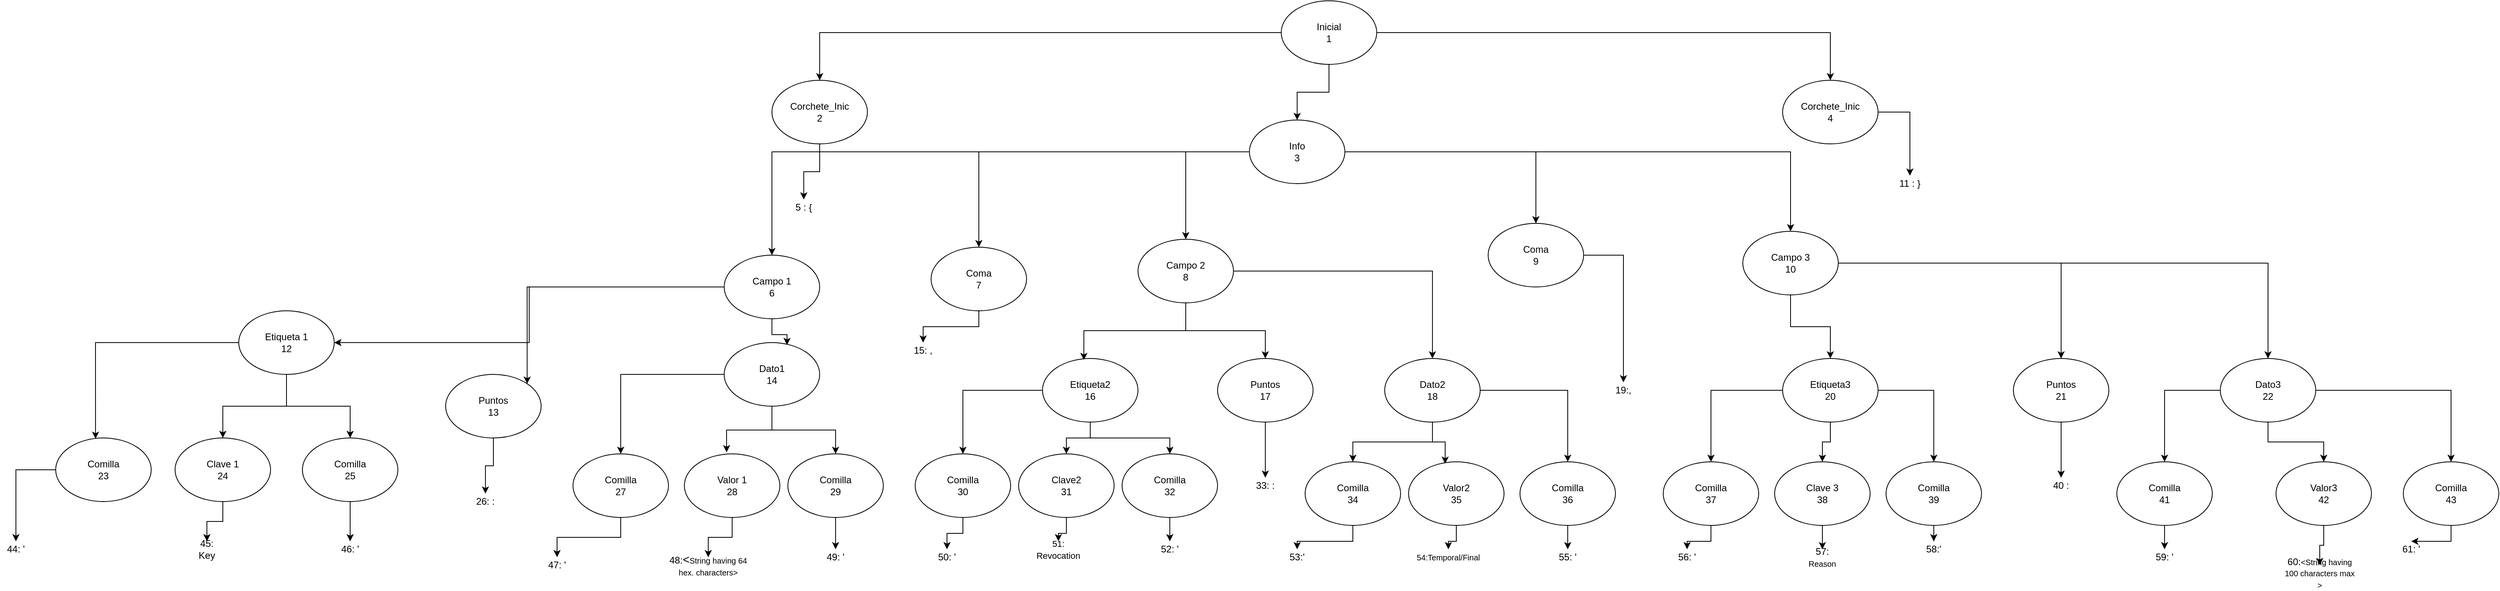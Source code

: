 <mxfile version="14.6.13" type="google"><diagram id="5F-7o-UAo2c7n0qGdntO" name="Page-1"><mxGraphModel dx="2708" dy="482" grid="1" gridSize="10" guides="1" tooltips="1" connect="1" arrows="1" fold="1" page="1" pageScale="1" pageWidth="1600" pageHeight="900" math="0" shadow="0"><root><mxCell id="0"/><mxCell id="1" parent="0"/><mxCell id="mM92qSFihAeN__zOsAZs-2" style="edgeStyle=orthogonalEdgeStyle;rounded=0;orthogonalLoop=1;jettySize=auto;html=1;" edge="1" parent="1" source="mM92qSFihAeN__zOsAZs-1" target="mM92qSFihAeN__zOsAZs-3"><mxGeometry relative="1" as="geometry"><mxPoint x="150" y="150" as="targetPoint"/></mxGeometry></mxCell><mxCell id="mM92qSFihAeN__zOsAZs-4" style="edgeStyle=orthogonalEdgeStyle;rounded=0;orthogonalLoop=1;jettySize=auto;html=1;" edge="1" parent="1" source="mM92qSFihAeN__zOsAZs-1" target="mM92qSFihAeN__zOsAZs-5"><mxGeometry relative="1" as="geometry"><mxPoint x="440" y="180" as="targetPoint"/></mxGeometry></mxCell><mxCell id="mM92qSFihAeN__zOsAZs-7" style="edgeStyle=orthogonalEdgeStyle;rounded=0;orthogonalLoop=1;jettySize=auto;html=1;entryX=0.5;entryY=0;entryDx=0;entryDy=0;" edge="1" parent="1" source="mM92qSFihAeN__zOsAZs-1" target="mM92qSFihAeN__zOsAZs-6"><mxGeometry relative="1" as="geometry"/></mxCell><mxCell id="mM92qSFihAeN__zOsAZs-1" value="Inicial&lt;br&gt;1" style="ellipse;whiteSpace=wrap;html=1;" vertex="1" parent="1"><mxGeometry x="430" y="40" width="120" height="80" as="geometry"/></mxCell><mxCell id="mM92qSFihAeN__zOsAZs-8" style="edgeStyle=orthogonalEdgeStyle;rounded=0;orthogonalLoop=1;jettySize=auto;html=1;" edge="1" parent="1" source="mM92qSFihAeN__zOsAZs-3" target="mM92qSFihAeN__zOsAZs-9"><mxGeometry relative="1" as="geometry"><mxPoint x="-30" y="300" as="targetPoint"/></mxGeometry></mxCell><mxCell id="mM92qSFihAeN__zOsAZs-3" value="Corchete_Inic&lt;br&gt;2" style="ellipse;whiteSpace=wrap;html=1;" vertex="1" parent="1"><mxGeometry x="-210" y="140" width="120" height="80" as="geometry"/></mxCell><mxCell id="mM92qSFihAeN__zOsAZs-21" style="edgeStyle=orthogonalEdgeStyle;rounded=0;orthogonalLoop=1;jettySize=auto;html=1;entryX=0.5;entryY=0;entryDx=0;entryDy=0;" edge="1" parent="1" source="mM92qSFihAeN__zOsAZs-5" target="mM92qSFihAeN__zOsAZs-16"><mxGeometry relative="1" as="geometry"/></mxCell><mxCell id="mM92qSFihAeN__zOsAZs-22" style="edgeStyle=orthogonalEdgeStyle;rounded=0;orthogonalLoop=1;jettySize=auto;html=1;entryX=0.5;entryY=0;entryDx=0;entryDy=0;" edge="1" parent="1" source="mM92qSFihAeN__zOsAZs-5" target="mM92qSFihAeN__zOsAZs-17"><mxGeometry relative="1" as="geometry"/></mxCell><mxCell id="mM92qSFihAeN__zOsAZs-23" style="edgeStyle=orthogonalEdgeStyle;rounded=0;orthogonalLoop=1;jettySize=auto;html=1;entryX=0.5;entryY=0;entryDx=0;entryDy=0;" edge="1" parent="1" source="mM92qSFihAeN__zOsAZs-5" target="mM92qSFihAeN__zOsAZs-18"><mxGeometry relative="1" as="geometry"/></mxCell><mxCell id="mM92qSFihAeN__zOsAZs-24" style="edgeStyle=orthogonalEdgeStyle;rounded=0;orthogonalLoop=1;jettySize=auto;html=1;entryX=0.5;entryY=0;entryDx=0;entryDy=0;" edge="1" parent="1" source="mM92qSFihAeN__zOsAZs-5" target="mM92qSFihAeN__zOsAZs-19"><mxGeometry relative="1" as="geometry"/></mxCell><mxCell id="mM92qSFihAeN__zOsAZs-25" style="edgeStyle=orthogonalEdgeStyle;rounded=0;orthogonalLoop=1;jettySize=auto;html=1;" edge="1" parent="1" source="mM92qSFihAeN__zOsAZs-5" target="mM92qSFihAeN__zOsAZs-20"><mxGeometry relative="1" as="geometry"/></mxCell><mxCell id="mM92qSFihAeN__zOsAZs-5" value="Info&lt;br&gt;3" style="ellipse;whiteSpace=wrap;html=1;" vertex="1" parent="1"><mxGeometry x="390" y="190" width="120" height="80" as="geometry"/></mxCell><mxCell id="mM92qSFihAeN__zOsAZs-12" style="edgeStyle=orthogonalEdgeStyle;rounded=0;orthogonalLoop=1;jettySize=auto;html=1;" edge="1" parent="1" source="mM92qSFihAeN__zOsAZs-6" target="mM92qSFihAeN__zOsAZs-13"><mxGeometry relative="1" as="geometry"><mxPoint x="820" y="280" as="targetPoint"/></mxGeometry></mxCell><mxCell id="mM92qSFihAeN__zOsAZs-6" value="Corchete_Inic&lt;br&gt;4" style="ellipse;whiteSpace=wrap;html=1;" vertex="1" parent="1"><mxGeometry x="1060" y="140" width="120" height="80" as="geometry"/></mxCell><mxCell id="mM92qSFihAeN__zOsAZs-9" value="5 : {" style="text;html=1;strokeColor=none;fillColor=none;align=center;verticalAlign=middle;whiteSpace=wrap;rounded=0;" vertex="1" parent="1"><mxGeometry x="-190" y="290" width="40" height="20" as="geometry"/></mxCell><mxCell id="mM92qSFihAeN__zOsAZs-13" value="11 : }" style="text;html=1;strokeColor=none;fillColor=none;align=center;verticalAlign=middle;whiteSpace=wrap;rounded=0;" vertex="1" parent="1"><mxGeometry x="1200" y="260" width="40" height="20" as="geometry"/></mxCell><mxCell id="mM92qSFihAeN__zOsAZs-30" style="edgeStyle=orthogonalEdgeStyle;rounded=0;orthogonalLoop=1;jettySize=auto;html=1;" edge="1" parent="1" source="mM92qSFihAeN__zOsAZs-16" target="mM92qSFihAeN__zOsAZs-28"><mxGeometry relative="1" as="geometry"/></mxCell><mxCell id="mM92qSFihAeN__zOsAZs-31" style="edgeStyle=orthogonalEdgeStyle;rounded=0;orthogonalLoop=1;jettySize=auto;html=1;entryX=1;entryY=0;entryDx=0;entryDy=0;" edge="1" parent="1" source="mM92qSFihAeN__zOsAZs-16" target="mM92qSFihAeN__zOsAZs-29"><mxGeometry relative="1" as="geometry"/></mxCell><mxCell id="mM92qSFihAeN__zOsAZs-33" style="edgeStyle=orthogonalEdgeStyle;rounded=0;orthogonalLoop=1;jettySize=auto;html=1;entryX=0.658;entryY=0.038;entryDx=0;entryDy=0;entryPerimeter=0;" edge="1" parent="1" source="mM92qSFihAeN__zOsAZs-16" target="mM92qSFihAeN__zOsAZs-32"><mxGeometry relative="1" as="geometry"/></mxCell><mxCell id="mM92qSFihAeN__zOsAZs-16" value="Campo 1&lt;br&gt;6" style="ellipse;whiteSpace=wrap;html=1;" vertex="1" parent="1"><mxGeometry x="-270" y="360" width="120" height="80" as="geometry"/></mxCell><mxCell id="mM92qSFihAeN__zOsAZs-34" style="edgeStyle=orthogonalEdgeStyle;rounded=0;orthogonalLoop=1;jettySize=auto;html=1;" edge="1" parent="1" source="mM92qSFihAeN__zOsAZs-17" target="mM92qSFihAeN__zOsAZs-35"><mxGeometry relative="1" as="geometry"><mxPoint x="220" y="480" as="targetPoint"/></mxGeometry></mxCell><mxCell id="mM92qSFihAeN__zOsAZs-17" value="Coma&lt;br&gt;7" style="ellipse;whiteSpace=wrap;html=1;" vertex="1" parent="1"><mxGeometry x="-10" y="350" width="120" height="80" as="geometry"/></mxCell><mxCell id="mM92qSFihAeN__zOsAZs-38" style="edgeStyle=orthogonalEdgeStyle;rounded=0;orthogonalLoop=1;jettySize=auto;html=1;entryX=0.433;entryY=0.025;entryDx=0;entryDy=0;entryPerimeter=0;" edge="1" parent="1" source="mM92qSFihAeN__zOsAZs-18" target="mM92qSFihAeN__zOsAZs-36"><mxGeometry relative="1" as="geometry"/></mxCell><mxCell id="mM92qSFihAeN__zOsAZs-40" style="edgeStyle=orthogonalEdgeStyle;rounded=0;orthogonalLoop=1;jettySize=auto;html=1;entryX=0.5;entryY=0;entryDx=0;entryDy=0;" edge="1" parent="1" source="mM92qSFihAeN__zOsAZs-18" target="mM92qSFihAeN__zOsAZs-39"><mxGeometry relative="1" as="geometry"/></mxCell><mxCell id="mM92qSFihAeN__zOsAZs-43" style="edgeStyle=orthogonalEdgeStyle;rounded=0;orthogonalLoop=1;jettySize=auto;html=1;entryX=0.5;entryY=0;entryDx=0;entryDy=0;" edge="1" parent="1" source="mM92qSFihAeN__zOsAZs-18" target="mM92qSFihAeN__zOsAZs-42"><mxGeometry relative="1" as="geometry"/></mxCell><mxCell id="mM92qSFihAeN__zOsAZs-18" value="Campo 2&lt;br&gt;8" style="ellipse;whiteSpace=wrap;html=1;" vertex="1" parent="1"><mxGeometry x="250" y="340" width="120" height="80" as="geometry"/></mxCell><mxCell id="mM92qSFihAeN__zOsAZs-44" style="edgeStyle=orthogonalEdgeStyle;rounded=0;orthogonalLoop=1;jettySize=auto;html=1;" edge="1" parent="1" source="mM92qSFihAeN__zOsAZs-19" target="mM92qSFihAeN__zOsAZs-45"><mxGeometry relative="1" as="geometry"><mxPoint x="640" y="480" as="targetPoint"/></mxGeometry></mxCell><mxCell id="mM92qSFihAeN__zOsAZs-19" value="Coma&lt;br&gt;9" style="ellipse;whiteSpace=wrap;html=1;" vertex="1" parent="1"><mxGeometry x="690" y="320" width="120" height="80" as="geometry"/></mxCell><mxCell id="mM92qSFihAeN__zOsAZs-48" style="edgeStyle=orthogonalEdgeStyle;rounded=0;orthogonalLoop=1;jettySize=auto;html=1;" edge="1" parent="1" source="mM92qSFihAeN__zOsAZs-20" target="mM92qSFihAeN__zOsAZs-47"><mxGeometry relative="1" as="geometry"/></mxCell><mxCell id="mM92qSFihAeN__zOsAZs-53" style="edgeStyle=orthogonalEdgeStyle;rounded=0;orthogonalLoop=1;jettySize=auto;html=1;" edge="1" parent="1" source="mM92qSFihAeN__zOsAZs-20" target="mM92qSFihAeN__zOsAZs-50"><mxGeometry relative="1" as="geometry"/></mxCell><mxCell id="mM92qSFihAeN__zOsAZs-54" style="edgeStyle=orthogonalEdgeStyle;rounded=0;orthogonalLoop=1;jettySize=auto;html=1;" edge="1" parent="1" source="mM92qSFihAeN__zOsAZs-20" target="mM92qSFihAeN__zOsAZs-52"><mxGeometry relative="1" as="geometry"/></mxCell><mxCell id="mM92qSFihAeN__zOsAZs-20" value="Campo 3&lt;br&gt;10" style="ellipse;whiteSpace=wrap;html=1;" vertex="1" parent="1"><mxGeometry x="1010" y="330" width="120" height="80" as="geometry"/></mxCell><mxCell id="mM92qSFihAeN__zOsAZs-61" style="edgeStyle=orthogonalEdgeStyle;rounded=0;orthogonalLoop=1;jettySize=auto;html=1;entryX=0.417;entryY=0.013;entryDx=0;entryDy=0;entryPerimeter=0;" edge="1" parent="1" source="mM92qSFihAeN__zOsAZs-28" target="mM92qSFihAeN__zOsAZs-58"><mxGeometry relative="1" as="geometry"/></mxCell><mxCell id="mM92qSFihAeN__zOsAZs-62" style="edgeStyle=orthogonalEdgeStyle;rounded=0;orthogonalLoop=1;jettySize=auto;html=1;entryX=0.5;entryY=0;entryDx=0;entryDy=0;" edge="1" parent="1" source="mM92qSFihAeN__zOsAZs-28" target="mM92qSFihAeN__zOsAZs-59"><mxGeometry relative="1" as="geometry"/></mxCell><mxCell id="mM92qSFihAeN__zOsAZs-63" style="edgeStyle=orthogonalEdgeStyle;rounded=0;orthogonalLoop=1;jettySize=auto;html=1;" edge="1" parent="1" source="mM92qSFihAeN__zOsAZs-28" target="mM92qSFihAeN__zOsAZs-60"><mxGeometry relative="1" as="geometry"/></mxCell><mxCell id="mM92qSFihAeN__zOsAZs-28" value="Etiqueta 1&lt;br&gt;12" style="ellipse;whiteSpace=wrap;html=1;" vertex="1" parent="1"><mxGeometry x="-880" y="430" width="120" height="80" as="geometry"/></mxCell><mxCell id="mM92qSFihAeN__zOsAZs-64" style="edgeStyle=orthogonalEdgeStyle;rounded=0;orthogonalLoop=1;jettySize=auto;html=1;" edge="1" parent="1" source="mM92qSFihAeN__zOsAZs-29" target="mM92qSFihAeN__zOsAZs-65"><mxGeometry relative="1" as="geometry"><mxPoint x="-350" y="620" as="targetPoint"/></mxGeometry></mxCell><mxCell id="mM92qSFihAeN__zOsAZs-29" value="Puntos&lt;br&gt;13" style="ellipse;whiteSpace=wrap;html=1;" vertex="1" parent="1"><mxGeometry x="-620" y="510" width="120" height="80" as="geometry"/></mxCell><mxCell id="mM92qSFihAeN__zOsAZs-73" style="edgeStyle=orthogonalEdgeStyle;rounded=0;orthogonalLoop=1;jettySize=auto;html=1;entryX=0.5;entryY=0;entryDx=0;entryDy=0;" edge="1" parent="1" source="mM92qSFihAeN__zOsAZs-32" target="mM92qSFihAeN__zOsAZs-70"><mxGeometry relative="1" as="geometry"/></mxCell><mxCell id="mM92qSFihAeN__zOsAZs-74" style="edgeStyle=orthogonalEdgeStyle;rounded=0;orthogonalLoop=1;jettySize=auto;html=1;entryX=0.442;entryY=-0.025;entryDx=0;entryDy=0;entryPerimeter=0;" edge="1" parent="1" source="mM92qSFihAeN__zOsAZs-32" target="mM92qSFihAeN__zOsAZs-72"><mxGeometry relative="1" as="geometry"/></mxCell><mxCell id="mM92qSFihAeN__zOsAZs-75" style="edgeStyle=orthogonalEdgeStyle;rounded=0;orthogonalLoop=1;jettySize=auto;html=1;" edge="1" parent="1" source="mM92qSFihAeN__zOsAZs-32" target="mM92qSFihAeN__zOsAZs-71"><mxGeometry relative="1" as="geometry"/></mxCell><mxCell id="mM92qSFihAeN__zOsAZs-32" value="Dato1&lt;br&gt;14" style="ellipse;whiteSpace=wrap;html=1;" vertex="1" parent="1"><mxGeometry x="-270" y="470" width="120" height="80" as="geometry"/></mxCell><mxCell id="mM92qSFihAeN__zOsAZs-35" value="15: ," style="text;html=1;strokeColor=none;fillColor=none;align=center;verticalAlign=middle;whiteSpace=wrap;rounded=0;" vertex="1" parent="1"><mxGeometry x="-40" y="470" width="40" height="20" as="geometry"/></mxCell><mxCell id="mM92qSFihAeN__zOsAZs-80" style="edgeStyle=orthogonalEdgeStyle;rounded=0;orthogonalLoop=1;jettySize=auto;html=1;" edge="1" parent="1" source="mM92qSFihAeN__zOsAZs-36" target="mM92qSFihAeN__zOsAZs-79"><mxGeometry relative="1" as="geometry"/></mxCell><mxCell id="mM92qSFihAeN__zOsAZs-81" style="edgeStyle=orthogonalEdgeStyle;rounded=0;orthogonalLoop=1;jettySize=auto;html=1;" edge="1" parent="1" source="mM92qSFihAeN__zOsAZs-36" target="mM92qSFihAeN__zOsAZs-78"><mxGeometry relative="1" as="geometry"/></mxCell><mxCell id="mM92qSFihAeN__zOsAZs-82" style="edgeStyle=orthogonalEdgeStyle;rounded=0;orthogonalLoop=1;jettySize=auto;html=1;" edge="1" parent="1" source="mM92qSFihAeN__zOsAZs-36" target="mM92qSFihAeN__zOsAZs-77"><mxGeometry relative="1" as="geometry"/></mxCell><mxCell id="mM92qSFihAeN__zOsAZs-36" value="Etiqueta2&lt;br&gt;16" style="ellipse;whiteSpace=wrap;html=1;" vertex="1" parent="1"><mxGeometry x="130" y="490" width="120" height="80" as="geometry"/></mxCell><mxCell id="mM92qSFihAeN__zOsAZs-84" style="edgeStyle=orthogonalEdgeStyle;rounded=0;orthogonalLoop=1;jettySize=auto;html=1;" edge="1" parent="1" source="mM92qSFihAeN__zOsAZs-39" target="mM92qSFihAeN__zOsAZs-85"><mxGeometry relative="1" as="geometry"><mxPoint x="410" y="630" as="targetPoint"/></mxGeometry></mxCell><mxCell id="mM92qSFihAeN__zOsAZs-39" value="Puntos&lt;br&gt;17" style="ellipse;whiteSpace=wrap;html=1;" vertex="1" parent="1"><mxGeometry x="350" y="490" width="120" height="80" as="geometry"/></mxCell><mxCell id="mM92qSFihAeN__zOsAZs-91" style="edgeStyle=orthogonalEdgeStyle;rounded=0;orthogonalLoop=1;jettySize=auto;html=1;entryX=0.5;entryY=0;entryDx=0;entryDy=0;" edge="1" parent="1" source="mM92qSFihAeN__zOsAZs-42" target="mM92qSFihAeN__zOsAZs-88"><mxGeometry relative="1" as="geometry"/></mxCell><mxCell id="mM92qSFihAeN__zOsAZs-92" style="edgeStyle=orthogonalEdgeStyle;rounded=0;orthogonalLoop=1;jettySize=auto;html=1;entryX=0.383;entryY=0.03;entryDx=0;entryDy=0;entryPerimeter=0;" edge="1" parent="1" source="mM92qSFihAeN__zOsAZs-42" target="mM92qSFihAeN__zOsAZs-89"><mxGeometry relative="1" as="geometry"/></mxCell><mxCell id="mM92qSFihAeN__zOsAZs-93" style="edgeStyle=orthogonalEdgeStyle;rounded=0;orthogonalLoop=1;jettySize=auto;html=1;" edge="1" parent="1" source="mM92qSFihAeN__zOsAZs-42" target="mM92qSFihAeN__zOsAZs-90"><mxGeometry relative="1" as="geometry"/></mxCell><mxCell id="mM92qSFihAeN__zOsAZs-42" value="Dato2&lt;br&gt;18" style="ellipse;whiteSpace=wrap;html=1;" vertex="1" parent="1"><mxGeometry x="560" y="490" width="120" height="80" as="geometry"/></mxCell><mxCell id="mM92qSFihAeN__zOsAZs-45" value="19:," style="text;html=1;strokeColor=none;fillColor=none;align=center;verticalAlign=middle;whiteSpace=wrap;rounded=0;" vertex="1" parent="1"><mxGeometry x="840" y="520" width="40" height="20" as="geometry"/></mxCell><mxCell id="mM92qSFihAeN__zOsAZs-97" style="edgeStyle=orthogonalEdgeStyle;rounded=0;orthogonalLoop=1;jettySize=auto;html=1;entryX=0.5;entryY=0;entryDx=0;entryDy=0;" edge="1" parent="1" source="mM92qSFihAeN__zOsAZs-47" target="mM92qSFihAeN__zOsAZs-94"><mxGeometry relative="1" as="geometry"/></mxCell><mxCell id="mM92qSFihAeN__zOsAZs-98" style="edgeStyle=orthogonalEdgeStyle;rounded=0;orthogonalLoop=1;jettySize=auto;html=1;entryX=0.5;entryY=0;entryDx=0;entryDy=0;" edge="1" parent="1" source="mM92qSFihAeN__zOsAZs-47" target="mM92qSFihAeN__zOsAZs-95"><mxGeometry relative="1" as="geometry"/></mxCell><mxCell id="mM92qSFihAeN__zOsAZs-99" style="edgeStyle=orthogonalEdgeStyle;rounded=0;orthogonalLoop=1;jettySize=auto;html=1;entryX=0.5;entryY=0;entryDx=0;entryDy=0;" edge="1" parent="1" source="mM92qSFihAeN__zOsAZs-47" target="mM92qSFihAeN__zOsAZs-96"><mxGeometry relative="1" as="geometry"/></mxCell><mxCell id="mM92qSFihAeN__zOsAZs-47" value="Etiqueta3&lt;br&gt;20" style="ellipse;whiteSpace=wrap;html=1;" vertex="1" parent="1"><mxGeometry x="1060" y="490" width="120" height="80" as="geometry"/></mxCell><mxCell id="mM92qSFihAeN__zOsAZs-100" style="edgeStyle=orthogonalEdgeStyle;rounded=0;orthogonalLoop=1;jettySize=auto;html=1;" edge="1" parent="1" source="mM92qSFihAeN__zOsAZs-50" target="mM92qSFihAeN__zOsAZs-101"><mxGeometry relative="1" as="geometry"><mxPoint x="1410" y="640" as="targetPoint"/></mxGeometry></mxCell><mxCell id="mM92qSFihAeN__zOsAZs-50" value="Puntos&lt;br&gt;21" style="ellipse;whiteSpace=wrap;html=1;" vertex="1" parent="1"><mxGeometry x="1350" y="490" width="120" height="80" as="geometry"/></mxCell><mxCell id="mM92qSFihAeN__zOsAZs-105" style="edgeStyle=orthogonalEdgeStyle;rounded=0;orthogonalLoop=1;jettySize=auto;html=1;entryX=0.5;entryY=0;entryDx=0;entryDy=0;" edge="1" parent="1" source="mM92qSFihAeN__zOsAZs-52" target="mM92qSFihAeN__zOsAZs-102"><mxGeometry relative="1" as="geometry"/></mxCell><mxCell id="mM92qSFihAeN__zOsAZs-106" style="edgeStyle=orthogonalEdgeStyle;rounded=0;orthogonalLoop=1;jettySize=auto;html=1;" edge="1" parent="1" source="mM92qSFihAeN__zOsAZs-52" target="mM92qSFihAeN__zOsAZs-103"><mxGeometry relative="1" as="geometry"/></mxCell><mxCell id="mM92qSFihAeN__zOsAZs-107" style="edgeStyle=orthogonalEdgeStyle;rounded=0;orthogonalLoop=1;jettySize=auto;html=1;" edge="1" parent="1" source="mM92qSFihAeN__zOsAZs-52" target="mM92qSFihAeN__zOsAZs-104"><mxGeometry relative="1" as="geometry"/></mxCell><mxCell id="mM92qSFihAeN__zOsAZs-52" value="Dato3&lt;br&gt;22" style="ellipse;whiteSpace=wrap;html=1;" vertex="1" parent="1"><mxGeometry x="1610" y="490" width="120" height="80" as="geometry"/></mxCell><mxCell id="mM92qSFihAeN__zOsAZs-108" style="edgeStyle=orthogonalEdgeStyle;rounded=0;orthogonalLoop=1;jettySize=auto;html=1;" edge="1" parent="1" source="mM92qSFihAeN__zOsAZs-58" target="mM92qSFihAeN__zOsAZs-109"><mxGeometry relative="1" as="geometry"><mxPoint x="-1150" y="720" as="targetPoint"/></mxGeometry></mxCell><mxCell id="mM92qSFihAeN__zOsAZs-58" value="Comilla&lt;br&gt;23" style="ellipse;whiteSpace=wrap;html=1;" vertex="1" parent="1"><mxGeometry x="-1110" y="590" width="120" height="80" as="geometry"/></mxCell><mxCell id="mM92qSFihAeN__zOsAZs-110" style="edgeStyle=orthogonalEdgeStyle;rounded=0;orthogonalLoop=1;jettySize=auto;html=1;" edge="1" parent="1" source="mM92qSFihAeN__zOsAZs-59" target="mM92qSFihAeN__zOsAZs-111"><mxGeometry relative="1" as="geometry"><mxPoint x="-900" y="710" as="targetPoint"/></mxGeometry></mxCell><mxCell id="mM92qSFihAeN__zOsAZs-59" value="Clave 1&lt;br&gt;24" style="ellipse;whiteSpace=wrap;html=1;" vertex="1" parent="1"><mxGeometry x="-960" y="590" width="120" height="80" as="geometry"/></mxCell><mxCell id="mM92qSFihAeN__zOsAZs-112" style="edgeStyle=orthogonalEdgeStyle;rounded=0;orthogonalLoop=1;jettySize=auto;html=1;" edge="1" parent="1" source="mM92qSFihAeN__zOsAZs-60" target="mM92qSFihAeN__zOsAZs-113"><mxGeometry relative="1" as="geometry"><mxPoint x="-740" y="710" as="targetPoint"/></mxGeometry></mxCell><mxCell id="mM92qSFihAeN__zOsAZs-60" value="Comilla&lt;br&gt;25" style="ellipse;whiteSpace=wrap;html=1;" vertex="1" parent="1"><mxGeometry x="-800" y="590" width="120" height="80" as="geometry"/></mxCell><mxCell id="mM92qSFihAeN__zOsAZs-65" value="26: :" style="text;html=1;strokeColor=none;fillColor=none;align=center;verticalAlign=middle;whiteSpace=wrap;rounded=0;" vertex="1" parent="1"><mxGeometry x="-590" y="660" width="40" height="20" as="geometry"/></mxCell><mxCell id="mM92qSFihAeN__zOsAZs-114" style="edgeStyle=orthogonalEdgeStyle;rounded=0;orthogonalLoop=1;jettySize=auto;html=1;" edge="1" parent="1" source="mM92qSFihAeN__zOsAZs-70" target="mM92qSFihAeN__zOsAZs-115"><mxGeometry relative="1" as="geometry"><mxPoint x="-480" y="720" as="targetPoint"/></mxGeometry></mxCell><mxCell id="mM92qSFihAeN__zOsAZs-70" value="Comilla&lt;br&gt;27" style="ellipse;whiteSpace=wrap;html=1;" vertex="1" parent="1"><mxGeometry x="-460" y="610" width="120" height="80" as="geometry"/></mxCell><mxCell id="mM92qSFihAeN__zOsAZs-118" style="edgeStyle=orthogonalEdgeStyle;rounded=0;orthogonalLoop=1;jettySize=auto;html=1;" edge="1" parent="1" source="mM92qSFihAeN__zOsAZs-71" target="mM92qSFihAeN__zOsAZs-119"><mxGeometry relative="1" as="geometry"><mxPoint x="-130" y="730" as="targetPoint"/></mxGeometry></mxCell><mxCell id="mM92qSFihAeN__zOsAZs-71" value="Comilla&lt;br&gt;29" style="ellipse;whiteSpace=wrap;html=1;" vertex="1" parent="1"><mxGeometry x="-190" y="610" width="120" height="80" as="geometry"/></mxCell><mxCell id="mM92qSFihAeN__zOsAZs-116" style="edgeStyle=orthogonalEdgeStyle;rounded=0;orthogonalLoop=1;jettySize=auto;html=1;" edge="1" parent="1" source="mM92qSFihAeN__zOsAZs-72" target="mM92qSFihAeN__zOsAZs-117"><mxGeometry relative="1" as="geometry"><mxPoint x="-290" y="720" as="targetPoint"/></mxGeometry></mxCell><mxCell id="mM92qSFihAeN__zOsAZs-72" value="Valor 1&lt;br&gt;28" style="ellipse;whiteSpace=wrap;html=1;" vertex="1" parent="1"><mxGeometry x="-320" y="610" width="120" height="80" as="geometry"/></mxCell><mxCell id="mM92qSFihAeN__zOsAZs-125" style="edgeStyle=orthogonalEdgeStyle;rounded=0;orthogonalLoop=1;jettySize=auto;html=1;" edge="1" parent="1" source="mM92qSFihAeN__zOsAZs-77" target="mM92qSFihAeN__zOsAZs-126"><mxGeometry relative="1" as="geometry"><mxPoint x="290" y="730" as="targetPoint"/></mxGeometry></mxCell><mxCell id="mM92qSFihAeN__zOsAZs-77" value="Comilla&lt;br&gt;32" style="ellipse;whiteSpace=wrap;html=1;" vertex="1" parent="1"><mxGeometry x="230" y="610" width="120" height="80" as="geometry"/></mxCell><mxCell id="mM92qSFihAeN__zOsAZs-123" style="edgeStyle=orthogonalEdgeStyle;rounded=0;orthogonalLoop=1;jettySize=auto;html=1;" edge="1" parent="1" source="mM92qSFihAeN__zOsAZs-78" target="mM92qSFihAeN__zOsAZs-124"><mxGeometry relative="1" as="geometry"><mxPoint x="150" y="730" as="targetPoint"/></mxGeometry></mxCell><mxCell id="mM92qSFihAeN__zOsAZs-78" value="Clave2&lt;br&gt;31" style="ellipse;whiteSpace=wrap;html=1;" vertex="1" parent="1"><mxGeometry x="100" y="610" width="120" height="80" as="geometry"/></mxCell><mxCell id="mM92qSFihAeN__zOsAZs-121" style="edgeStyle=orthogonalEdgeStyle;rounded=0;orthogonalLoop=1;jettySize=auto;html=1;" edge="1" parent="1" source="mM92qSFihAeN__zOsAZs-79" target="mM92qSFihAeN__zOsAZs-122"><mxGeometry relative="1" as="geometry"><mxPoint x="30" y="740" as="targetPoint"/></mxGeometry></mxCell><mxCell id="mM92qSFihAeN__zOsAZs-79" value="Comilla&lt;br&gt;30" style="ellipse;whiteSpace=wrap;html=1;" vertex="1" parent="1"><mxGeometry x="-30" y="610" width="120" height="80" as="geometry"/></mxCell><mxCell id="mM92qSFihAeN__zOsAZs-85" value="33: :" style="text;html=1;strokeColor=none;fillColor=none;align=center;verticalAlign=middle;whiteSpace=wrap;rounded=0;" vertex="1" parent="1"><mxGeometry x="390" y="640" width="40" height="20" as="geometry"/></mxCell><mxCell id="mM92qSFihAeN__zOsAZs-127" style="edgeStyle=orthogonalEdgeStyle;rounded=0;orthogonalLoop=1;jettySize=auto;html=1;" edge="1" parent="1" source="mM92qSFihAeN__zOsAZs-88" target="mM92qSFihAeN__zOsAZs-128"><mxGeometry relative="1" as="geometry"><mxPoint x="440" y="720" as="targetPoint"/></mxGeometry></mxCell><mxCell id="mM92qSFihAeN__zOsAZs-88" value="Comilla&lt;br&gt;34" style="ellipse;whiteSpace=wrap;html=1;" vertex="1" parent="1"><mxGeometry x="460" y="620" width="120" height="80" as="geometry"/></mxCell><mxCell id="mM92qSFihAeN__zOsAZs-129" style="edgeStyle=orthogonalEdgeStyle;rounded=0;orthogonalLoop=1;jettySize=auto;html=1;" edge="1" parent="1" source="mM92qSFihAeN__zOsAZs-89" target="mM92qSFihAeN__zOsAZs-130"><mxGeometry relative="1" as="geometry"><mxPoint x="640" y="740" as="targetPoint"/></mxGeometry></mxCell><mxCell id="mM92qSFihAeN__zOsAZs-89" value="Valor2&lt;br&gt;35&lt;span style=&quot;color: rgba(0 , 0 , 0 , 0) ; font-family: monospace ; font-size: 0px&quot;&gt;%3CmxGraphModel%3E%3Croot%3E%3CmxCell%20id%3D%220%22%2F%3E%3CmxCell%20id%3D%221%22%20parent%3D%220%22%2F%3E%3CmxCell%20id%3D%222%22%20value%3D%22Dato2%26lt%3Bbr%26gt%3B18%22%20style%3D%22ellipse%3BwhiteSpace%3Dwrap%3Bhtml%3D1%3B%22%20vertex%3D%221%22%20parent%3D%221%22%3E%3CmxGeometry%20x%3D%22560%22%20y%3D%22490%22%20width%3D%22120%22%20height%3D%2280%22%20as%3D%22geometry%22%2F%3E%3C%2FmxCell%3E%3C%2Froot%3E%3C%2FmxGraphModel%3E&lt;/span&gt;" style="ellipse;whiteSpace=wrap;html=1;" vertex="1" parent="1"><mxGeometry x="590" y="620" width="120" height="80" as="geometry"/></mxCell><mxCell id="mM92qSFihAeN__zOsAZs-131" style="edgeStyle=orthogonalEdgeStyle;rounded=0;orthogonalLoop=1;jettySize=auto;html=1;" edge="1" parent="1" source="mM92qSFihAeN__zOsAZs-90" target="mM92qSFihAeN__zOsAZs-132"><mxGeometry relative="1" as="geometry"><mxPoint x="790" y="730" as="targetPoint"/></mxGeometry></mxCell><mxCell id="mM92qSFihAeN__zOsAZs-90" value="Comilla&lt;br&gt;36" style="ellipse;whiteSpace=wrap;html=1;" vertex="1" parent="1"><mxGeometry x="730" y="620" width="120" height="80" as="geometry"/></mxCell><mxCell id="mM92qSFihAeN__zOsAZs-133" style="edgeStyle=orthogonalEdgeStyle;rounded=0;orthogonalLoop=1;jettySize=auto;html=1;" edge="1" parent="1" source="mM92qSFihAeN__zOsAZs-94" target="mM92qSFihAeN__zOsAZs-134"><mxGeometry relative="1" as="geometry"><mxPoint x="940" y="740" as="targetPoint"/></mxGeometry></mxCell><mxCell id="mM92qSFihAeN__zOsAZs-94" value="Comilla&lt;br&gt;37" style="ellipse;whiteSpace=wrap;html=1;" vertex="1" parent="1"><mxGeometry x="910" y="620" width="120" height="80" as="geometry"/></mxCell><mxCell id="mM92qSFihAeN__zOsAZs-135" style="edgeStyle=orthogonalEdgeStyle;rounded=0;orthogonalLoop=1;jettySize=auto;html=1;" edge="1" parent="1" source="mM92qSFihAeN__zOsAZs-95" target="mM92qSFihAeN__zOsAZs-136"><mxGeometry relative="1" as="geometry"><mxPoint x="1110" y="740" as="targetPoint"/></mxGeometry></mxCell><mxCell id="mM92qSFihAeN__zOsAZs-95" value="Clave 3&lt;br&gt;38" style="ellipse;whiteSpace=wrap;html=1;" vertex="1" parent="1"><mxGeometry x="1050" y="620" width="120" height="80" as="geometry"/></mxCell><mxCell id="mM92qSFihAeN__zOsAZs-137" style="edgeStyle=orthogonalEdgeStyle;rounded=0;orthogonalLoop=1;jettySize=auto;html=1;" edge="1" parent="1" source="mM92qSFihAeN__zOsAZs-96" target="mM92qSFihAeN__zOsAZs-138"><mxGeometry relative="1" as="geometry"><mxPoint x="1250" y="730" as="targetPoint"/></mxGeometry></mxCell><mxCell id="mM92qSFihAeN__zOsAZs-96" value="Comilla&lt;br&gt;39" style="ellipse;whiteSpace=wrap;html=1;" vertex="1" parent="1"><mxGeometry x="1190" y="620" width="120" height="80" as="geometry"/></mxCell><mxCell id="mM92qSFihAeN__zOsAZs-101" value="40 :" style="text;html=1;strokeColor=none;fillColor=none;align=center;verticalAlign=middle;whiteSpace=wrap;rounded=0;" vertex="1" parent="1"><mxGeometry x="1390" y="640" width="40" height="20" as="geometry"/></mxCell><mxCell id="mM92qSFihAeN__zOsAZs-139" style="edgeStyle=orthogonalEdgeStyle;rounded=0;orthogonalLoop=1;jettySize=auto;html=1;" edge="1" parent="1" source="mM92qSFihAeN__zOsAZs-102" target="mM92qSFihAeN__zOsAZs-140"><mxGeometry relative="1" as="geometry"><mxPoint x="1540" y="740" as="targetPoint"/></mxGeometry></mxCell><mxCell id="mM92qSFihAeN__zOsAZs-102" value="Comilla&lt;br&gt;41" style="ellipse;whiteSpace=wrap;html=1;" vertex="1" parent="1"><mxGeometry x="1480" y="620" width="120" height="80" as="geometry"/></mxCell><mxCell id="mM92qSFihAeN__zOsAZs-141" style="edgeStyle=orthogonalEdgeStyle;rounded=0;orthogonalLoop=1;jettySize=auto;html=1;" edge="1" parent="1" source="mM92qSFihAeN__zOsAZs-103" target="mM92qSFihAeN__zOsAZs-142"><mxGeometry relative="1" as="geometry"><mxPoint x="1690" y="740" as="targetPoint"/></mxGeometry></mxCell><mxCell id="mM92qSFihAeN__zOsAZs-103" value="Valor3&lt;br&gt;42" style="ellipse;whiteSpace=wrap;html=1;" vertex="1" parent="1"><mxGeometry x="1680" y="620" width="120" height="80" as="geometry"/></mxCell><mxCell id="mM92qSFihAeN__zOsAZs-143" style="edgeStyle=orthogonalEdgeStyle;rounded=0;orthogonalLoop=1;jettySize=auto;html=1;" edge="1" parent="1" source="mM92qSFihAeN__zOsAZs-104" target="mM92qSFihAeN__zOsAZs-144"><mxGeometry relative="1" as="geometry"><mxPoint x="1850" y="730" as="targetPoint"/></mxGeometry></mxCell><mxCell id="mM92qSFihAeN__zOsAZs-104" value="Comilla&lt;br&gt;43" style="ellipse;whiteSpace=wrap;html=1;" vertex="1" parent="1"><mxGeometry x="1840" y="620" width="120" height="80" as="geometry"/></mxCell><mxCell id="mM92qSFihAeN__zOsAZs-109" value="44: '" style="text;html=1;strokeColor=none;fillColor=none;align=center;verticalAlign=middle;whiteSpace=wrap;rounded=0;" vertex="1" parent="1"><mxGeometry x="-1180" y="720" width="40" height="20" as="geometry"/></mxCell><mxCell id="mM92qSFihAeN__zOsAZs-111" value="45: Key" style="text;html=1;strokeColor=none;fillColor=none;align=center;verticalAlign=middle;whiteSpace=wrap;rounded=0;" vertex="1" parent="1"><mxGeometry x="-940" y="720" width="40" height="20" as="geometry"/></mxCell><mxCell id="mM92qSFihAeN__zOsAZs-113" value="46: '" style="text;html=1;strokeColor=none;fillColor=none;align=center;verticalAlign=middle;whiteSpace=wrap;rounded=0;" vertex="1" parent="1"><mxGeometry x="-760" y="720" width="40" height="20" as="geometry"/></mxCell><mxCell id="mM92qSFihAeN__zOsAZs-115" value="47: '" style="text;html=1;strokeColor=none;fillColor=none;align=center;verticalAlign=middle;whiteSpace=wrap;rounded=0;" vertex="1" parent="1"><mxGeometry x="-500" y="740" width="40" height="20" as="geometry"/></mxCell><mxCell id="mM92qSFihAeN__zOsAZs-117" value="48:&lt;span id=&quot;docs-internal-guid-f5965c9c-7fff-c6fc-88a8-bbc340f75726&quot;&gt;&lt;span style=&quot;font-size: 11pt ; font-family: &amp;#34;arial&amp;#34; ; background-color: transparent ; vertical-align: baseline&quot;&gt;&amp;lt;&lt;/span&gt;&lt;span style=&quot;font-family: &amp;#34;arial&amp;#34; ; background-color: transparent ; vertical-align: baseline&quot;&gt;&lt;font style=&quot;font-size: 10px&quot;&gt;String having 64 hex. characters&amp;gt;&lt;/font&gt;&lt;/span&gt;&lt;/span&gt;" style="text;html=1;strokeColor=none;fillColor=none;align=center;verticalAlign=middle;whiteSpace=wrap;rounded=0;" vertex="1" parent="1"><mxGeometry x="-340" y="740" width="100" height="20" as="geometry"/></mxCell><mxCell id="mM92qSFihAeN__zOsAZs-119" value="49: '" style="text;html=1;strokeColor=none;fillColor=none;align=center;verticalAlign=middle;whiteSpace=wrap;rounded=0;" vertex="1" parent="1"><mxGeometry x="-150" y="730" width="40" height="20" as="geometry"/></mxCell><mxCell id="mM92qSFihAeN__zOsAZs-122" value="50: '" style="text;html=1;strokeColor=none;fillColor=none;align=center;verticalAlign=middle;whiteSpace=wrap;rounded=0;" vertex="1" parent="1"><mxGeometry x="-10" y="730" width="40" height="20" as="geometry"/></mxCell><mxCell id="mM92qSFihAeN__zOsAZs-124" value="&lt;font style=&quot;font-size: 11px&quot;&gt;51: Revocation&lt;/font&gt;" style="text;html=1;strokeColor=none;fillColor=none;align=center;verticalAlign=middle;whiteSpace=wrap;rounded=0;" vertex="1" parent="1"><mxGeometry x="130" y="720" width="40" height="20" as="geometry"/></mxCell><mxCell id="mM92qSFihAeN__zOsAZs-126" value="52: '" style="text;html=1;strokeColor=none;fillColor=none;align=center;verticalAlign=middle;whiteSpace=wrap;rounded=0;" vertex="1" parent="1"><mxGeometry x="270" y="720" width="40" height="20" as="geometry"/></mxCell><mxCell id="mM92qSFihAeN__zOsAZs-128" value="53:'" style="text;html=1;strokeColor=none;fillColor=none;align=center;verticalAlign=middle;whiteSpace=wrap;rounded=0;" vertex="1" parent="1"><mxGeometry x="430" y="730" width="40" height="20" as="geometry"/></mxCell><mxCell id="mM92qSFihAeN__zOsAZs-130" value="&lt;font style=&quot;font-size: 10px&quot;&gt;54:Temporal/Final&lt;/font&gt;" style="text;html=1;strokeColor=none;fillColor=none;align=center;verticalAlign=middle;whiteSpace=wrap;rounded=0;" vertex="1" parent="1"><mxGeometry x="620" y="730" width="40" height="20" as="geometry"/></mxCell><mxCell id="mM92qSFihAeN__zOsAZs-132" value="55: '" style="text;html=1;strokeColor=none;fillColor=none;align=center;verticalAlign=middle;whiteSpace=wrap;rounded=0;" vertex="1" parent="1"><mxGeometry x="770" y="730" width="40" height="20" as="geometry"/></mxCell><mxCell id="mM92qSFihAeN__zOsAZs-134" value="56: '" style="text;html=1;strokeColor=none;fillColor=none;align=center;verticalAlign=middle;whiteSpace=wrap;rounded=0;" vertex="1" parent="1"><mxGeometry x="920" y="730" width="40" height="20" as="geometry"/></mxCell><mxCell id="mM92qSFihAeN__zOsAZs-136" value="57: &lt;font style=&quot;font-size: 10px&quot;&gt;Reason&lt;/font&gt;" style="text;html=1;strokeColor=none;fillColor=none;align=center;verticalAlign=middle;whiteSpace=wrap;rounded=0;" vertex="1" parent="1"><mxGeometry x="1090" y="730" width="40" height="20" as="geometry"/></mxCell><mxCell id="mM92qSFihAeN__zOsAZs-138" value="58:'" style="text;html=1;strokeColor=none;fillColor=none;align=center;verticalAlign=middle;whiteSpace=wrap;rounded=0;" vertex="1" parent="1"><mxGeometry x="1230" y="720" width="40" height="20" as="geometry"/></mxCell><mxCell id="mM92qSFihAeN__zOsAZs-140" value="59: '" style="text;html=1;strokeColor=none;fillColor=none;align=center;verticalAlign=middle;whiteSpace=wrap;rounded=0;" vertex="1" parent="1"><mxGeometry x="1520" y="730" width="40" height="20" as="geometry"/></mxCell><mxCell id="mM92qSFihAeN__zOsAZs-142" value="60:&lt;span id=&quot;docs-internal-guid-fc911cf9-7fff-423d-611d-7d2952fd49cc&quot;&gt;&lt;span style=&quot;font-family: &amp;#34;arial&amp;#34; ; background-color: transparent ; vertical-align: baseline&quot;&gt;&lt;font style=&quot;font-size: 10px&quot;&gt;&amp;lt;String having 100 characters max &amp;gt;&lt;/font&gt;&lt;/span&gt;&lt;/span&gt;" style="text;html=1;strokeColor=none;fillColor=none;align=center;verticalAlign=middle;whiteSpace=wrap;rounded=0;" vertex="1" parent="1"><mxGeometry x="1690" y="750" width="90" height="20" as="geometry"/></mxCell><mxCell id="mM92qSFihAeN__zOsAZs-144" value="61: '" style="text;html=1;strokeColor=none;fillColor=none;align=center;verticalAlign=middle;whiteSpace=wrap;rounded=0;" vertex="1" parent="1"><mxGeometry x="1830" y="720" width="40" height="20" as="geometry"/></mxCell></root></mxGraphModel></diagram></mxfile>